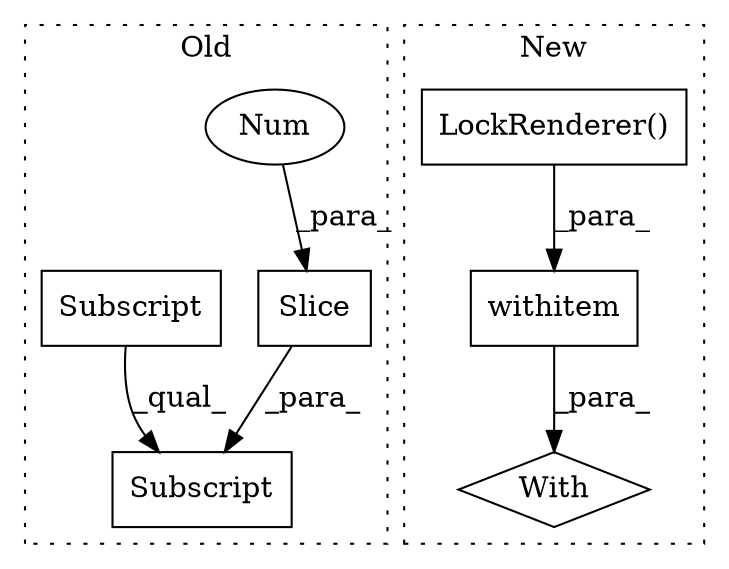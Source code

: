 digraph G {
subgraph cluster0 {
1 [label="Slice" a="80" s="1500" l="3" shape="box"];
3 [label="Subscript" a="63" s="1459,0" l="45,0" shape="box"];
5 [label="Num" a="76" s="1501" l="2" shape="ellipse"];
6 [label="Subscript" a="63" s="1459,0" l="40,0" shape="box"];
label = "Old";
style="dotted";
}
subgraph cluster1 {
2 [label="LockRenderer()" a="75" s="1004" l="17" shape="box"];
4 [label="With" a="39" s="999,1006" l="5,17" shape="diamond"];
7 [label="withitem" a="49" s="1004" l="2" shape="box"];
label = "New";
style="dotted";
}
1 -> 3 [label="_para_"];
2 -> 7 [label="_para_"];
5 -> 1 [label="_para_"];
6 -> 3 [label="_qual_"];
7 -> 4 [label="_para_"];
}